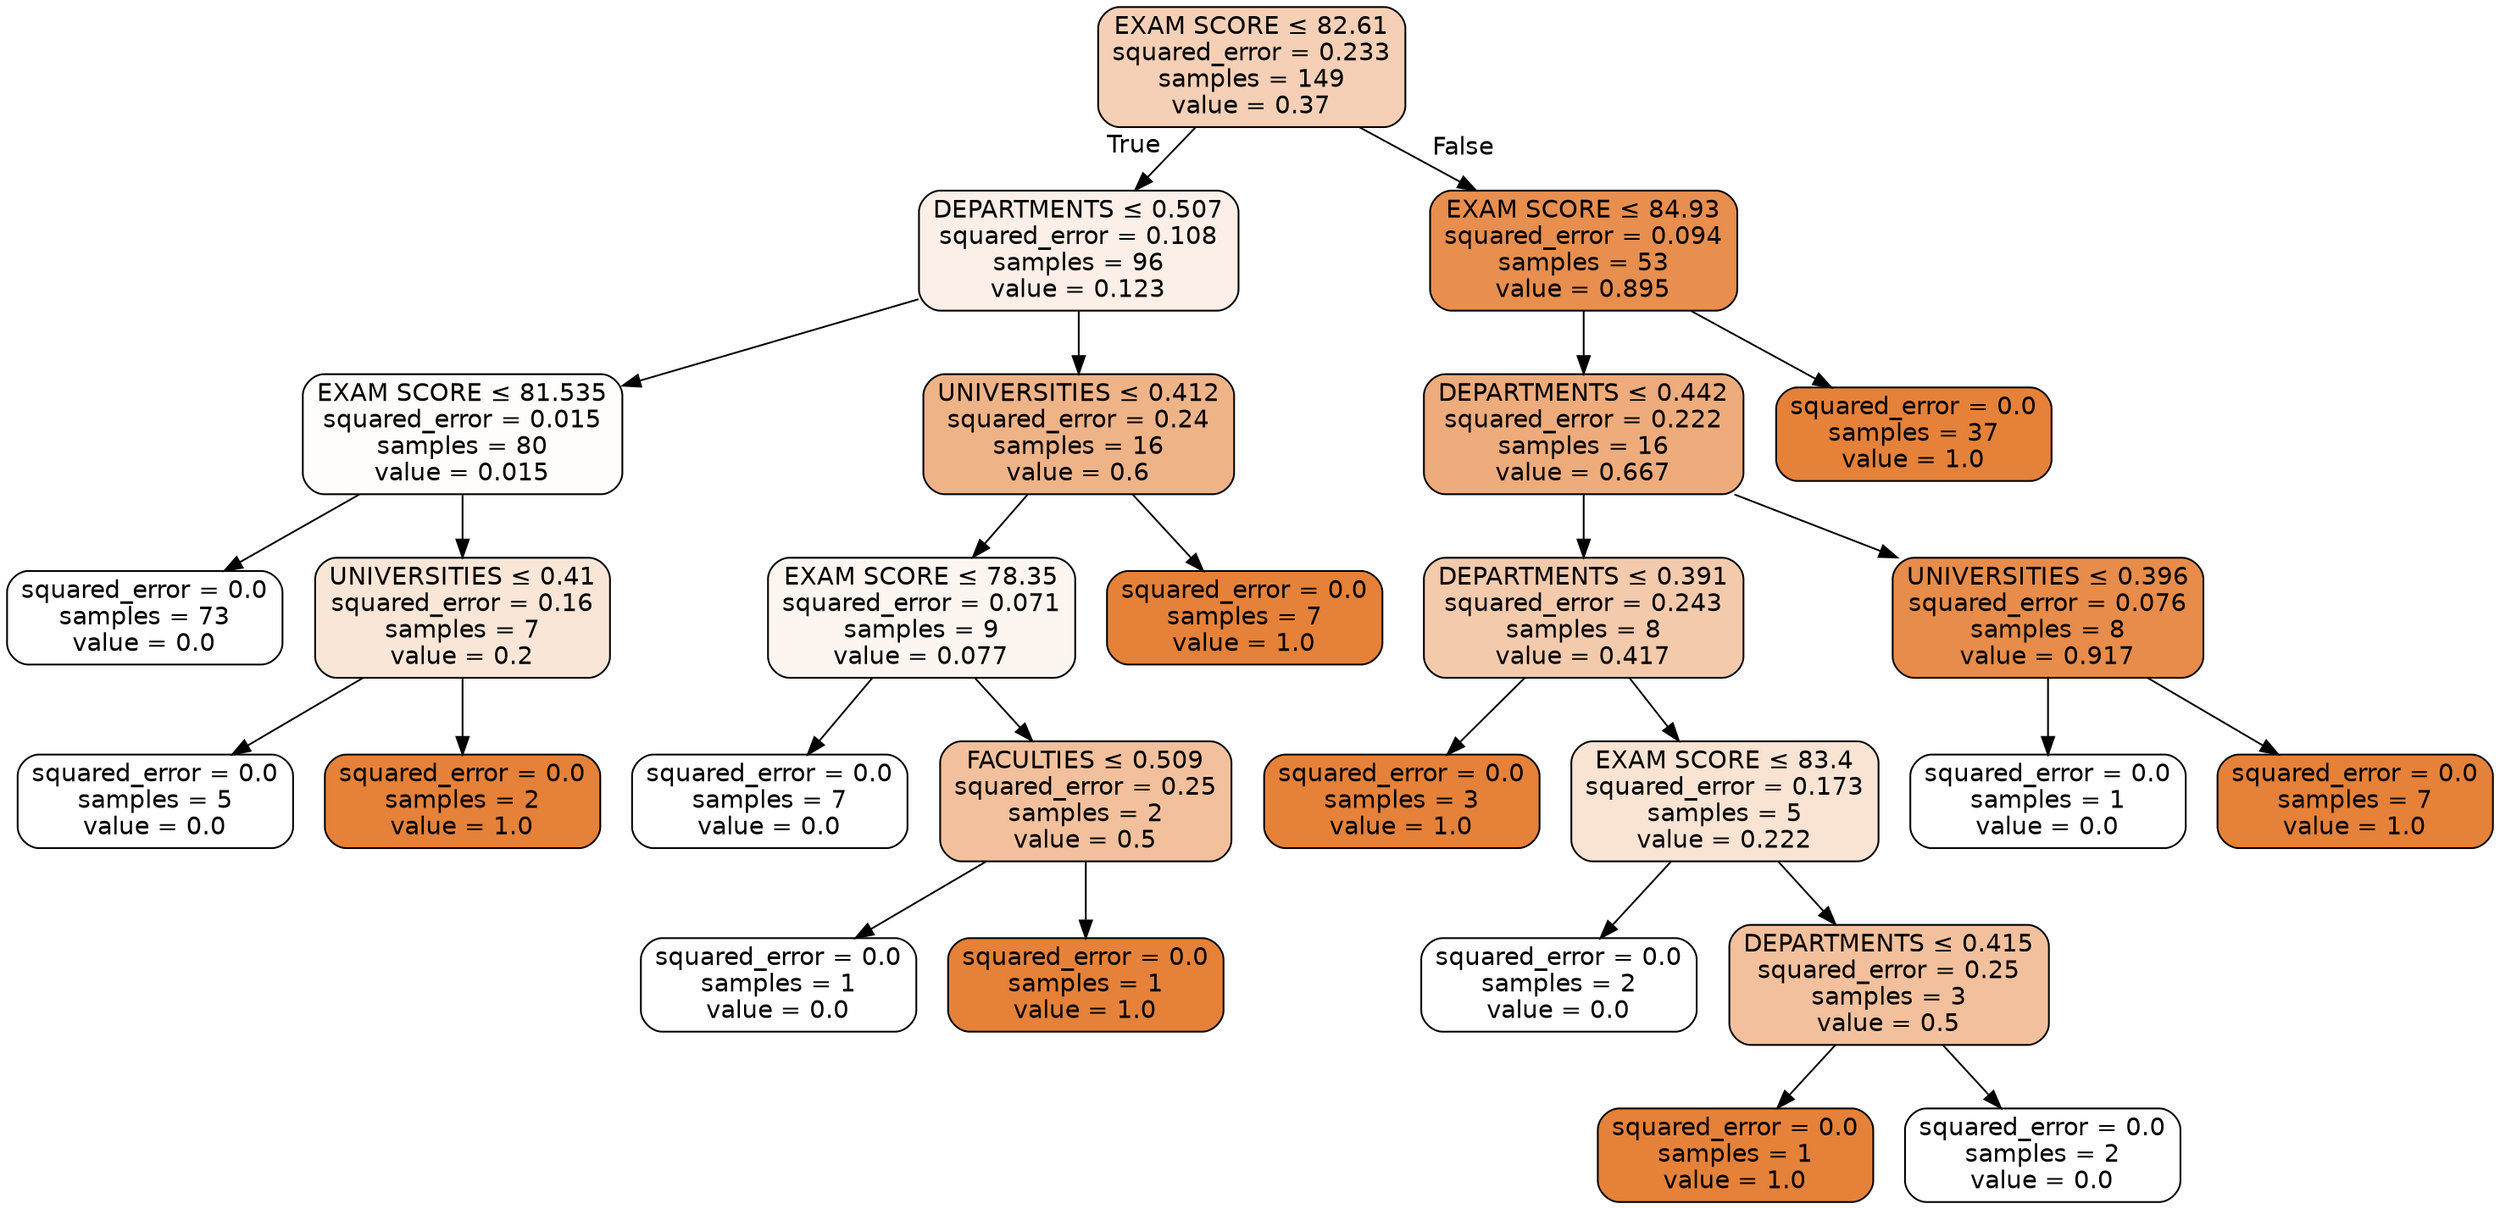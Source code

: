 digraph Tree {
node [shape=box, style="filled, rounded", color="black", fontname="helvetica"] ;
edge [fontname="helvetica"] ;
0 [label=<EXAM SCORE &le; 82.61<br/>squared_error = 0.233<br/>samples = 149<br/>value = 0.37>, fillcolor="#f5d0b6"] ;
1 [label=<DEPARTMENTS &le; 0.507<br/>squared_error = 0.108<br/>samples = 96<br/>value = 0.123>, fillcolor="#fcefe7"] ;
0 -> 1 [labeldistance=2.5, labelangle=45, headlabel="True"] ;
2 [label=<EXAM SCORE &le; 81.535<br/>squared_error = 0.015<br/>samples = 80<br/>value = 0.015>, fillcolor="#fffdfc"] ;
1 -> 2 ;
3 [label=<squared_error = 0.0<br/>samples = 73<br/>value = 0.0>, fillcolor="#ffffff"] ;
2 -> 3 ;
4 [label=<UNIVERSITIES &le; 0.41<br/>squared_error = 0.16<br/>samples = 7<br/>value = 0.2>, fillcolor="#fae6d7"] ;
2 -> 4 ;
5 [label=<squared_error = 0.0<br/>samples = 5<br/>value = 0.0>, fillcolor="#ffffff"] ;
4 -> 5 ;
6 [label=<squared_error = 0.0<br/>samples = 2<br/>value = 1.0>, fillcolor="#e58139"] ;
4 -> 6 ;
7 [label=<UNIVERSITIES &le; 0.412<br/>squared_error = 0.24<br/>samples = 16<br/>value = 0.6>, fillcolor="#efb388"] ;
1 -> 7 ;
8 [label=<EXAM SCORE &le; 78.35<br/>squared_error = 0.071<br/>samples = 9<br/>value = 0.077>, fillcolor="#fdf5f0"] ;
7 -> 8 ;
9 [label=<squared_error = 0.0<br/>samples = 7<br/>value = 0.0>, fillcolor="#ffffff"] ;
8 -> 9 ;
10 [label=<FACULTIES &le; 0.509<br/>squared_error = 0.25<br/>samples = 2<br/>value = 0.5>, fillcolor="#f2c09c"] ;
8 -> 10 ;
11 [label=<squared_error = 0.0<br/>samples = 1<br/>value = 0.0>, fillcolor="#ffffff"] ;
10 -> 11 ;
12 [label=<squared_error = 0.0<br/>samples = 1<br/>value = 1.0>, fillcolor="#e58139"] ;
10 -> 12 ;
13 [label=<squared_error = 0.0<br/>samples = 7<br/>value = 1.0>, fillcolor="#e58139"] ;
7 -> 13 ;
14 [label=<EXAM SCORE &le; 84.93<br/>squared_error = 0.094<br/>samples = 53<br/>value = 0.895>, fillcolor="#e88e4e"] ;
0 -> 14 [labeldistance=2.5, labelangle=-45, headlabel="False"] ;
15 [label=<DEPARTMENTS &le; 0.442<br/>squared_error = 0.222<br/>samples = 16<br/>value = 0.667>, fillcolor="#eeab7b"] ;
14 -> 15 ;
16 [label=<DEPARTMENTS &le; 0.391<br/>squared_error = 0.243<br/>samples = 8<br/>value = 0.417>, fillcolor="#f4caac"] ;
15 -> 16 ;
17 [label=<squared_error = 0.0<br/>samples = 3<br/>value = 1.0>, fillcolor="#e58139"] ;
16 -> 17 ;
18 [label=<EXAM SCORE &le; 83.4<br/>squared_error = 0.173<br/>samples = 5<br/>value = 0.222>, fillcolor="#f9e3d3"] ;
16 -> 18 ;
19 [label=<squared_error = 0.0<br/>samples = 2<br/>value = 0.0>, fillcolor="#ffffff"] ;
18 -> 19 ;
20 [label=<DEPARTMENTS &le; 0.415<br/>squared_error = 0.25<br/>samples = 3<br/>value = 0.5>, fillcolor="#f2c09c"] ;
18 -> 20 ;
21 [label=<squared_error = 0.0<br/>samples = 1<br/>value = 1.0>, fillcolor="#e58139"] ;
20 -> 21 ;
22 [label=<squared_error = 0.0<br/>samples = 2<br/>value = 0.0>, fillcolor="#ffffff"] ;
20 -> 22 ;
23 [label=<UNIVERSITIES &le; 0.396<br/>squared_error = 0.076<br/>samples = 8<br/>value = 0.917>, fillcolor="#e78c4a"] ;
15 -> 23 ;
24 [label=<squared_error = 0.0<br/>samples = 1<br/>value = 0.0>, fillcolor="#ffffff"] ;
23 -> 24 ;
25 [label=<squared_error = 0.0<br/>samples = 7<br/>value = 1.0>, fillcolor="#e58139"] ;
23 -> 25 ;
26 [label=<squared_error = 0.0<br/>samples = 37<br/>value = 1.0>, fillcolor="#e58139"] ;
14 -> 26 ;
}